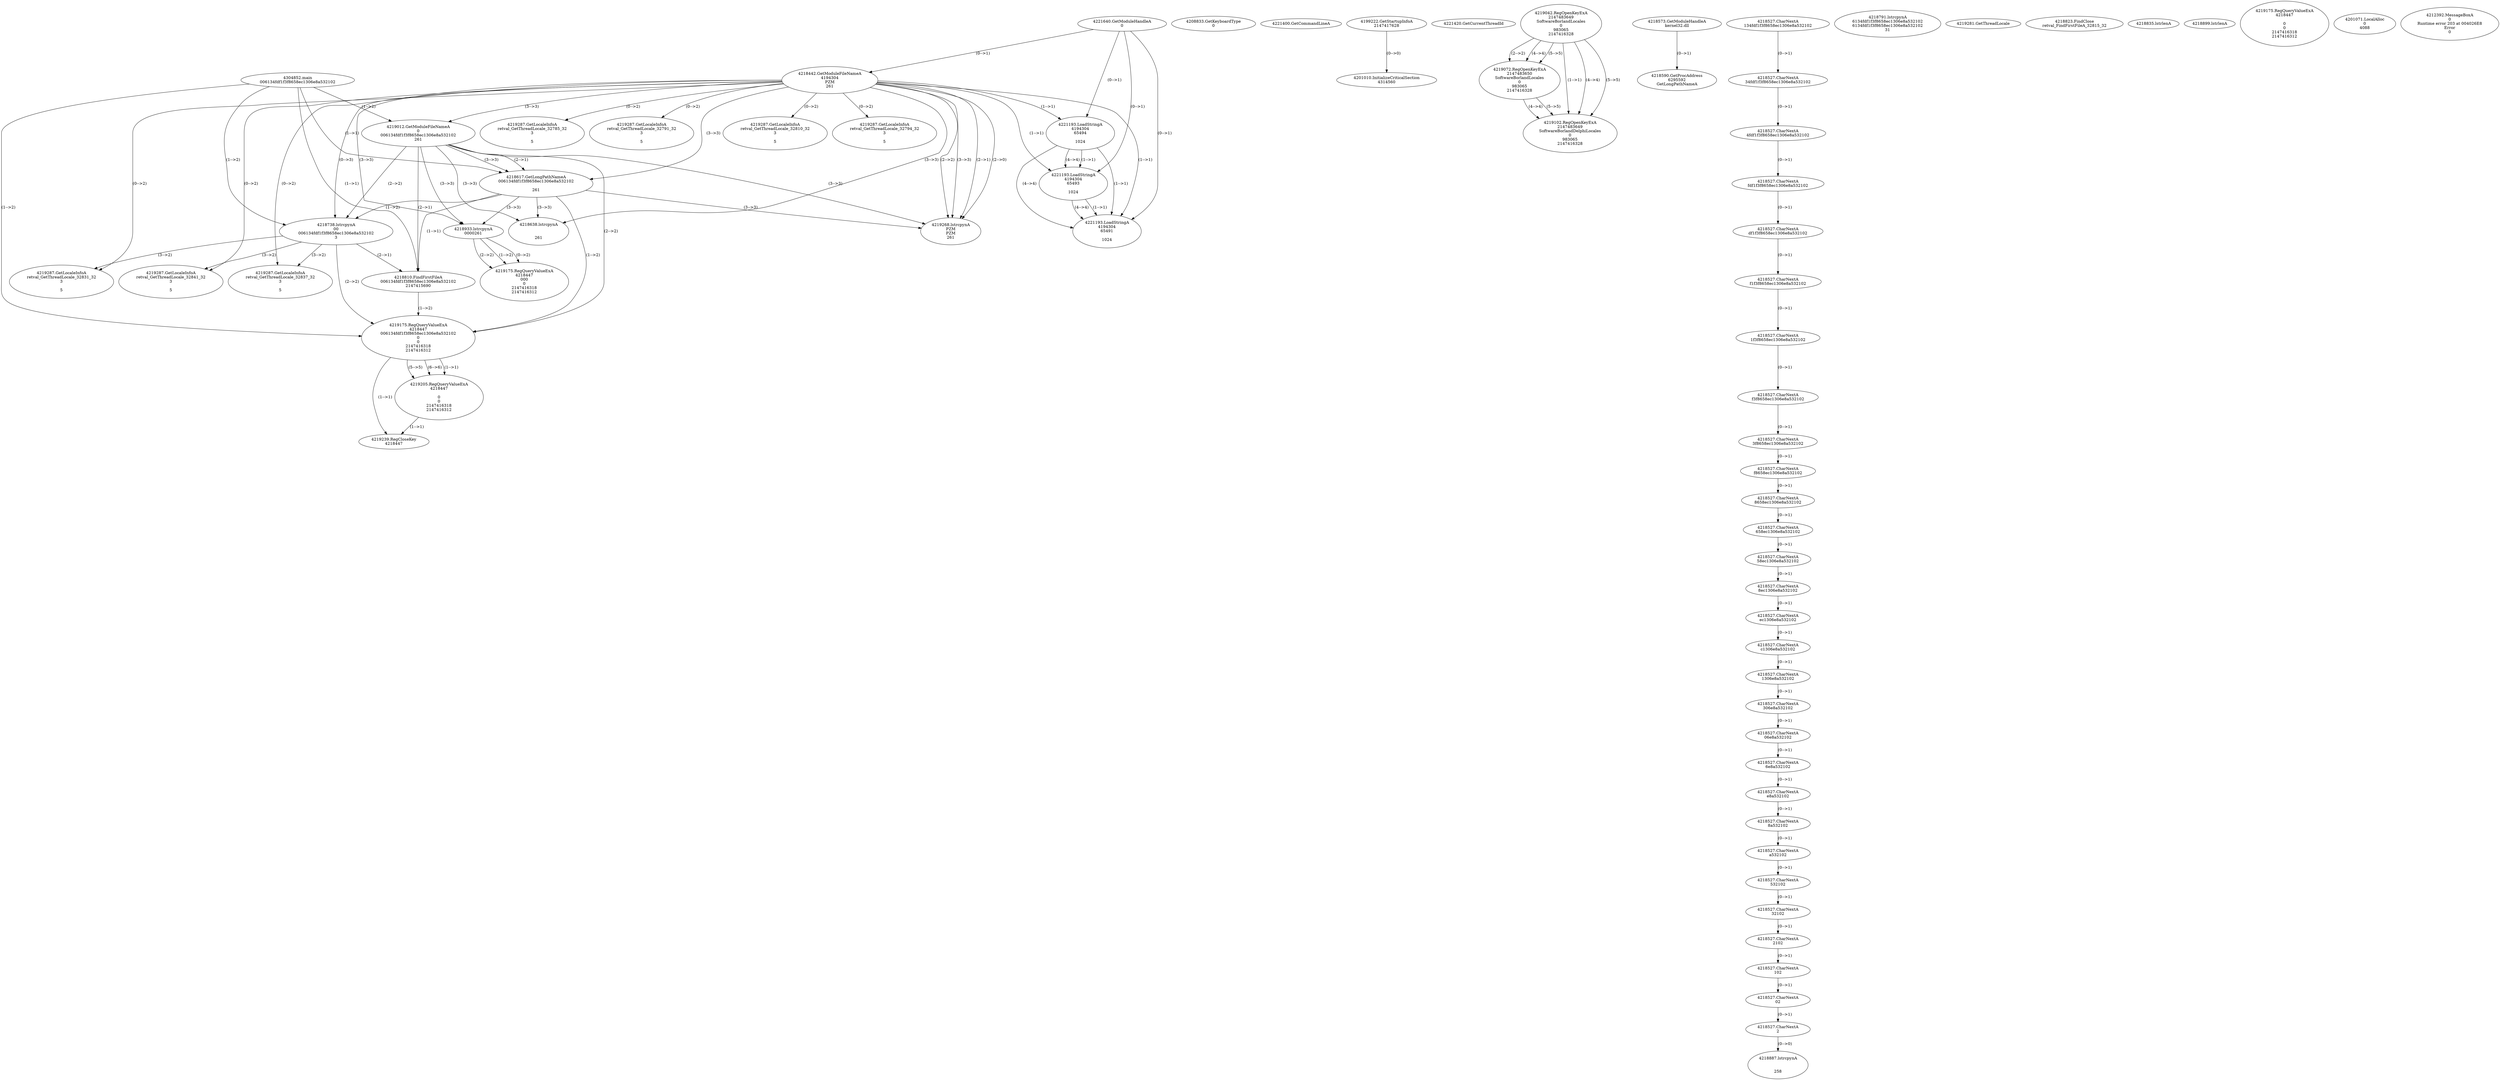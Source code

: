 // Global SCDG with merge call
digraph {
	0 [label="4304852.main
006134fdf1f3f8658ec1306e8a532102"]
	1 [label="4221640.GetModuleHandleA
0"]
	2 [label="4208833.GetKeyboardType
0"]
	3 [label="4221400.GetCommandLineA
"]
	4 [label="4199222.GetStartupInfoA
2147417628"]
	5 [label="4221420.GetCurrentThreadId
"]
	6 [label="4218442.GetModuleFileNameA
4194304
PZM
261"]
	1 -> 6 [label="(0-->1)"]
	7 [label="4219012.GetModuleFileNameA
0
006134fdf1f3f8658ec1306e8a532102
261"]
	0 -> 7 [label="(1-->2)"]
	6 -> 7 [label="(3-->3)"]
	8 [label="4219042.RegOpenKeyExA
2147483649
Software\Borland\Locales
0
983065
2147416328"]
	9 [label="4219072.RegOpenKeyExA
2147483650
Software\Borland\Locales
0
983065
2147416328"]
	8 -> 9 [label="(2-->2)"]
	8 -> 9 [label="(4-->4)"]
	8 -> 9 [label="(5-->5)"]
	10 [label="4219102.RegOpenKeyExA
2147483649
Software\Borland\Delphi\Locales
0
983065
2147416328"]
	8 -> 10 [label="(1-->1)"]
	8 -> 10 [label="(4-->4)"]
	9 -> 10 [label="(4-->4)"]
	8 -> 10 [label="(5-->5)"]
	9 -> 10 [label="(5-->5)"]
	11 [label="4218573.GetModuleHandleA
kernel32.dll"]
	12 [label="4218590.GetProcAddress
6295592
GetLongPathNameA"]
	11 -> 12 [label="(0-->1)"]
	13 [label="4218617.GetLongPathNameA
006134fdf1f3f8658ec1306e8a532102

261"]
	0 -> 13 [label="(1-->1)"]
	7 -> 13 [label="(2-->1)"]
	6 -> 13 [label="(3-->3)"]
	7 -> 13 [label="(3-->3)"]
	14 [label="4218738.lstrcpynA
00
006134fdf1f3f8658ec1306e8a532102
3"]
	0 -> 14 [label="(1-->2)"]
	7 -> 14 [label="(2-->2)"]
	13 -> 14 [label="(1-->2)"]
	6 -> 14 [label="(0-->3)"]
	15 [label="4218527.CharNextA
134fdf1f3f8658ec1306e8a532102"]
	16 [label="4218527.CharNextA
34fdf1f3f8658ec1306e8a532102"]
	15 -> 16 [label="(0-->1)"]
	17 [label="4218527.CharNextA
4fdf1f3f8658ec1306e8a532102"]
	16 -> 17 [label="(0-->1)"]
	18 [label="4218527.CharNextA
fdf1f3f8658ec1306e8a532102"]
	17 -> 18 [label="(0-->1)"]
	19 [label="4218527.CharNextA
df1f3f8658ec1306e8a532102"]
	18 -> 19 [label="(0-->1)"]
	20 [label="4218527.CharNextA
f1f3f8658ec1306e8a532102"]
	19 -> 20 [label="(0-->1)"]
	21 [label="4218527.CharNextA
1f3f8658ec1306e8a532102"]
	20 -> 21 [label="(0-->1)"]
	22 [label="4218527.CharNextA
f3f8658ec1306e8a532102"]
	21 -> 22 [label="(0-->1)"]
	23 [label="4218527.CharNextA
3f8658ec1306e8a532102"]
	22 -> 23 [label="(0-->1)"]
	24 [label="4218527.CharNextA
f8658ec1306e8a532102"]
	23 -> 24 [label="(0-->1)"]
	25 [label="4218527.CharNextA
8658ec1306e8a532102"]
	24 -> 25 [label="(0-->1)"]
	26 [label="4218527.CharNextA
658ec1306e8a532102"]
	25 -> 26 [label="(0-->1)"]
	27 [label="4218527.CharNextA
58ec1306e8a532102"]
	26 -> 27 [label="(0-->1)"]
	28 [label="4218527.CharNextA
8ec1306e8a532102"]
	27 -> 28 [label="(0-->1)"]
	29 [label="4218527.CharNextA
ec1306e8a532102"]
	28 -> 29 [label="(0-->1)"]
	30 [label="4218527.CharNextA
c1306e8a532102"]
	29 -> 30 [label="(0-->1)"]
	31 [label="4218527.CharNextA
1306e8a532102"]
	30 -> 31 [label="(0-->1)"]
	32 [label="4218527.CharNextA
306e8a532102"]
	31 -> 32 [label="(0-->1)"]
	33 [label="4218527.CharNextA
06e8a532102"]
	32 -> 33 [label="(0-->1)"]
	34 [label="4218527.CharNextA
6e8a532102"]
	33 -> 34 [label="(0-->1)"]
	35 [label="4218527.CharNextA
e8a532102"]
	34 -> 35 [label="(0-->1)"]
	36 [label="4218527.CharNextA
8a532102"]
	35 -> 36 [label="(0-->1)"]
	37 [label="4218527.CharNextA
a532102"]
	36 -> 37 [label="(0-->1)"]
	38 [label="4218527.CharNextA
532102"]
	37 -> 38 [label="(0-->1)"]
	39 [label="4218527.CharNextA
32102"]
	38 -> 39 [label="(0-->1)"]
	40 [label="4218527.CharNextA
2102"]
	39 -> 40 [label="(0-->1)"]
	41 [label="4218527.CharNextA
102"]
	40 -> 41 [label="(0-->1)"]
	42 [label="4218527.CharNextA
02"]
	41 -> 42 [label="(0-->1)"]
	43 [label="4218527.CharNextA
2"]
	42 -> 43 [label="(0-->1)"]
	44 [label="4218791.lstrcpynA
6134fdf1f3f8658ec1306e8a532102
6134fdf1f3f8658ec1306e8a532102
31"]
	45 [label="4218810.FindFirstFileA
006134fdf1f3f8658ec1306e8a532102
2147415690"]
	0 -> 45 [label="(1-->1)"]
	7 -> 45 [label="(2-->1)"]
	13 -> 45 [label="(1-->1)"]
	14 -> 45 [label="(2-->1)"]
	46 [label="4219175.RegQueryValueExA
4218447
006134fdf1f3f8658ec1306e8a532102
0
0
2147416318
2147416312"]
	0 -> 46 [label="(1-->2)"]
	7 -> 46 [label="(2-->2)"]
	13 -> 46 [label="(1-->2)"]
	14 -> 46 [label="(2-->2)"]
	45 -> 46 [label="(1-->2)"]
	47 [label="4219205.RegQueryValueExA
4218447

0
0
2147416318
2147416312"]
	46 -> 47 [label="(1-->1)"]
	46 -> 47 [label="(5-->5)"]
	46 -> 47 [label="(6-->6)"]
	48 [label="4219239.RegCloseKey
4218447"]
	46 -> 48 [label="(1-->1)"]
	47 -> 48 [label="(1-->1)"]
	49 [label="4219268.lstrcpynA
PZM
PZM
261"]
	6 -> 49 [label="(2-->1)"]
	6 -> 49 [label="(2-->2)"]
	6 -> 49 [label="(3-->3)"]
	7 -> 49 [label="(3-->3)"]
	13 -> 49 [label="(3-->3)"]
	6 -> 49 [label="(2-->0)"]
	50 [label="4219281.GetThreadLocale
"]
	51 [label="4219287.GetLocaleInfoA
retval_GetThreadLocale_32841_32
3

5"]
	6 -> 51 [label="(0-->2)"]
	14 -> 51 [label="(3-->2)"]
	52 [label="4221193.LoadStringA
4194304
65494

1024"]
	1 -> 52 [label="(0-->1)"]
	6 -> 52 [label="(1-->1)"]
	53 [label="4218823.FindClose
retval_FindFirstFileA_32815_32"]
	54 [label="4218835.lstrlenA
"]
	55 [label="4218887.lstrcpynA


258"]
	43 -> 55 [label="(0-->0)"]
	56 [label="4218899.lstrlenA
"]
	57 [label="4218933.lstrcpynA
00\
00\
261"]
	6 -> 57 [label="(3-->3)"]
	7 -> 57 [label="(3-->3)"]
	13 -> 57 [label="(3-->3)"]
	58 [label="4219175.RegQueryValueExA
4218447
00\
0
0
2147416318
2147416312"]
	57 -> 58 [label="(1-->2)"]
	57 -> 58 [label="(2-->2)"]
	57 -> 58 [label="(0-->2)"]
	59 [label="4219287.GetLocaleInfoA
retval_GetThreadLocale_32837_32
3

5"]
	6 -> 59 [label="(0-->2)"]
	14 -> 59 [label="(3-->2)"]
	60 [label="4218638.lstrcpynA


261"]
	6 -> 60 [label="(3-->3)"]
	7 -> 60 [label="(3-->3)"]
	13 -> 60 [label="(3-->3)"]
	61 [label="4219175.RegQueryValueExA
4218447

0
0
2147416318
2147416312"]
	62 [label="4219287.GetLocaleInfoA
retval_GetThreadLocale_32785_32
3

5"]
	6 -> 62 [label="(0-->2)"]
	63 [label="4221193.LoadStringA
4194304
65493

1024"]
	1 -> 63 [label="(0-->1)"]
	6 -> 63 [label="(1-->1)"]
	52 -> 63 [label="(1-->1)"]
	52 -> 63 [label="(4-->4)"]
	64 [label="4201010.InitializeCriticalSection
4314560"]
	4 -> 64 [label="(0-->0)"]
	65 [label="4201071.LocalAlloc
0
4088"]
	66 [label="4219287.GetLocaleInfoA
retval_GetThreadLocale_32831_32
3

5"]
	6 -> 66 [label="(0-->2)"]
	14 -> 66 [label="(3-->2)"]
	67 [label="4212392.MessageBoxA
0
Runtime error 203 at 004026E8
Error
0"]
	68 [label="4219287.GetLocaleInfoA
retval_GetThreadLocale_32791_32
3

5"]
	6 -> 68 [label="(0-->2)"]
	69 [label="4221193.LoadStringA
4194304
65491

1024"]
	1 -> 69 [label="(0-->1)"]
	6 -> 69 [label="(1-->1)"]
	52 -> 69 [label="(1-->1)"]
	63 -> 69 [label="(1-->1)"]
	52 -> 69 [label="(4-->4)"]
	63 -> 69 [label="(4-->4)"]
	70 [label="4219287.GetLocaleInfoA
retval_GetThreadLocale_32810_32
3

5"]
	6 -> 70 [label="(0-->2)"]
	71 [label="4219287.GetLocaleInfoA
retval_GetThreadLocale_32794_32
3

5"]
	6 -> 71 [label="(0-->2)"]
}

